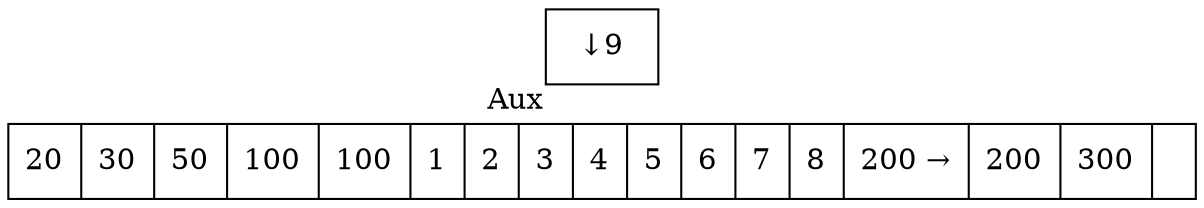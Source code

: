 digraph G{ node [shape = record ];
 rankdir=LR;X[label="{ 20|30|50|100|100|1|2|3|4|5|6|7|8|200 → |200|300|}"]
2[label=" { ↓ 9}"xlabel="Aux"]
}
